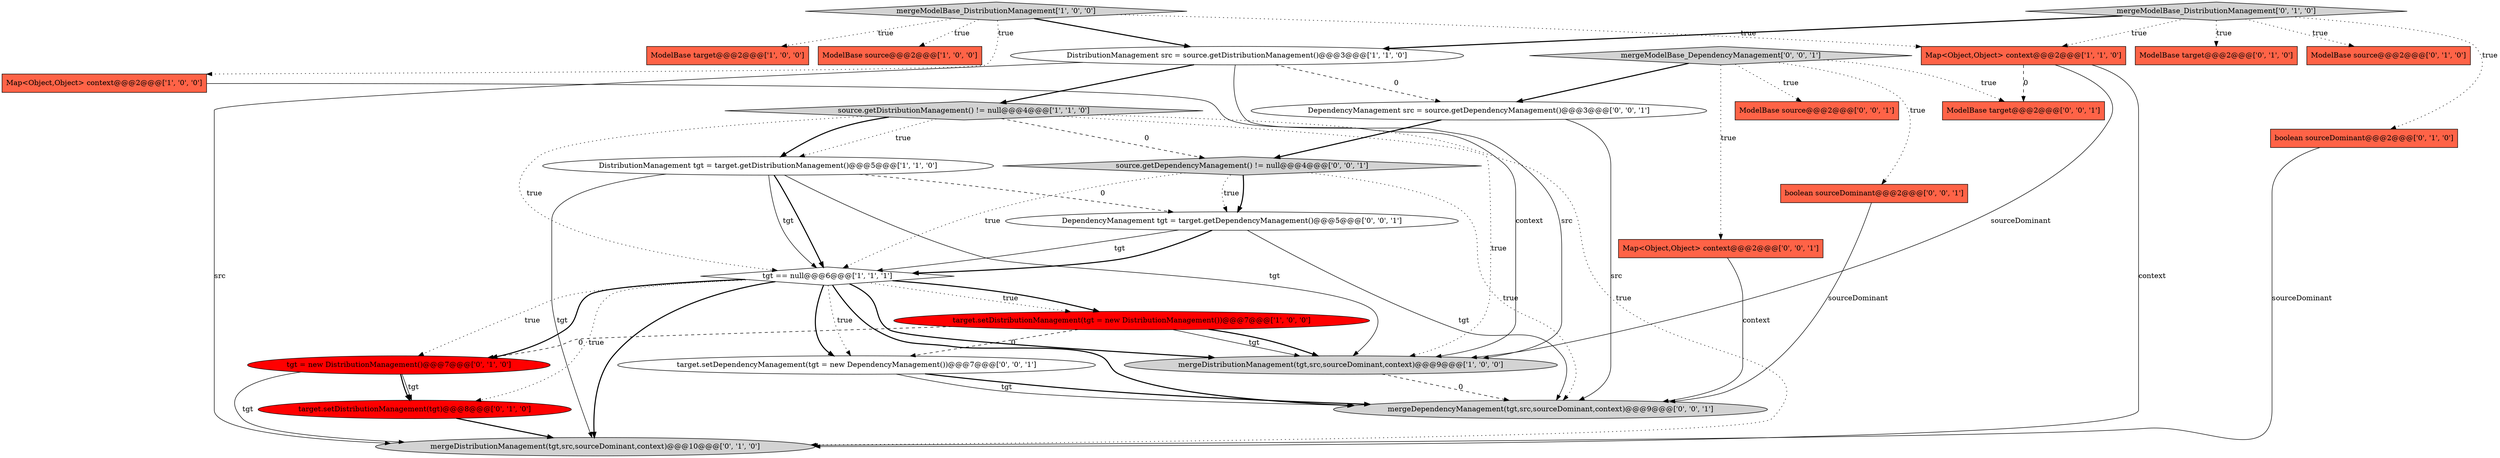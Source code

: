 digraph {
26 [style = filled, label = "ModelBase target@@@2@@@['0', '0', '1']", fillcolor = tomato, shape = box image = "AAA0AAABBB3BBB"];
4 [style = filled, label = "ModelBase target@@@2@@@['1', '0', '0']", fillcolor = tomato, shape = box image = "AAA0AAABBB1BBB"];
9 [style = filled, label = "mergeModelBase_DistributionManagement['1', '0', '0']", fillcolor = lightgray, shape = diamond image = "AAA0AAABBB1BBB"];
12 [style = filled, label = "ModelBase target@@@2@@@['0', '1', '0']", fillcolor = tomato, shape = box image = "AAA0AAABBB2BBB"];
0 [style = filled, label = "mergeDistributionManagement(tgt,src,sourceDominant,context)@@@9@@@['1', '0', '0']", fillcolor = lightgray, shape = ellipse image = "AAA0AAABBB1BBB"];
21 [style = filled, label = "mergeModelBase_DependencyManagement['0', '0', '1']", fillcolor = lightgray, shape = diamond image = "AAA0AAABBB3BBB"];
8 [style = filled, label = "DistributionManagement tgt = target.getDistributionManagement()@@@5@@@['1', '1', '0']", fillcolor = white, shape = ellipse image = "AAA0AAABBB1BBB"];
1 [style = filled, label = "Map<Object,Object> context@@@2@@@['1', '0', '0']", fillcolor = tomato, shape = box image = "AAA0AAABBB1BBB"];
2 [style = filled, label = "DistributionManagement src = source.getDistributionManagement()@@@3@@@['1', '1', '0']", fillcolor = white, shape = ellipse image = "AAA0AAABBB1BBB"];
17 [style = filled, label = "mergeDistributionManagement(tgt,src,sourceDominant,context)@@@10@@@['0', '1', '0']", fillcolor = lightgray, shape = ellipse image = "AAA0AAABBB2BBB"];
18 [style = filled, label = "ModelBase source@@@2@@@['0', '0', '1']", fillcolor = tomato, shape = box image = "AAA0AAABBB3BBB"];
25 [style = filled, label = "target.setDependencyManagement(tgt = new DependencyManagement())@@@7@@@['0', '0', '1']", fillcolor = white, shape = ellipse image = "AAA0AAABBB3BBB"];
3 [style = filled, label = "tgt == null@@@6@@@['1', '1', '1']", fillcolor = white, shape = diamond image = "AAA0AAABBB1BBB"];
20 [style = filled, label = "source.getDependencyManagement() != null@@@4@@@['0', '0', '1']", fillcolor = lightgray, shape = diamond image = "AAA0AAABBB3BBB"];
22 [style = filled, label = "DependencyManagement tgt = target.getDependencyManagement()@@@5@@@['0', '0', '1']", fillcolor = white, shape = ellipse image = "AAA0AAABBB3BBB"];
6 [style = filled, label = "Map<Object,Object> context@@@2@@@['1', '1', '0']", fillcolor = tomato, shape = box image = "AAA0AAABBB1BBB"];
23 [style = filled, label = "mergeDependencyManagement(tgt,src,sourceDominant,context)@@@9@@@['0', '0', '1']", fillcolor = lightgray, shape = ellipse image = "AAA0AAABBB3BBB"];
24 [style = filled, label = "boolean sourceDominant@@@2@@@['0', '0', '1']", fillcolor = tomato, shape = box image = "AAA0AAABBB3BBB"];
15 [style = filled, label = "mergeModelBase_DistributionManagement['0', '1', '0']", fillcolor = lightgray, shape = diamond image = "AAA0AAABBB2BBB"];
27 [style = filled, label = "DependencyManagement src = source.getDependencyManagement()@@@3@@@['0', '0', '1']", fillcolor = white, shape = ellipse image = "AAA0AAABBB3BBB"];
16 [style = filled, label = "ModelBase source@@@2@@@['0', '1', '0']", fillcolor = tomato, shape = box image = "AAA0AAABBB2BBB"];
19 [style = filled, label = "Map<Object,Object> context@@@2@@@['0', '0', '1']", fillcolor = tomato, shape = box image = "AAA0AAABBB3BBB"];
7 [style = filled, label = "target.setDistributionManagement(tgt = new DistributionManagement())@@@7@@@['1', '0', '0']", fillcolor = red, shape = ellipse image = "AAA1AAABBB1BBB"];
10 [style = filled, label = "source.getDistributionManagement() != null@@@4@@@['1', '1', '0']", fillcolor = lightgray, shape = diamond image = "AAA0AAABBB1BBB"];
11 [style = filled, label = "tgt = new DistributionManagement()@@@7@@@['0', '1', '0']", fillcolor = red, shape = ellipse image = "AAA1AAABBB2BBB"];
14 [style = filled, label = "target.setDistributionManagement(tgt)@@@8@@@['0', '1', '0']", fillcolor = red, shape = ellipse image = "AAA1AAABBB2BBB"];
13 [style = filled, label = "boolean sourceDominant@@@2@@@['0', '1', '0']", fillcolor = tomato, shape = box image = "AAA0AAABBB2BBB"];
5 [style = filled, label = "ModelBase source@@@2@@@['1', '0', '0']", fillcolor = tomato, shape = box image = "AAA0AAABBB1BBB"];
3->11 [style = dotted, label="true"];
10->8 [style = dotted, label="true"];
15->2 [style = bold, label=""];
3->7 [style = dotted, label="true"];
11->17 [style = solid, label="tgt"];
9->2 [style = bold, label=""];
11->14 [style = bold, label=""];
2->17 [style = solid, label="src"];
3->25 [style = bold, label=""];
25->23 [style = bold, label=""];
21->27 [style = bold, label=""];
21->18 [style = dotted, label="true"];
0->23 [style = dashed, label="0"];
13->17 [style = solid, label="sourceDominant"];
8->3 [style = bold, label=""];
8->17 [style = solid, label="tgt"];
8->0 [style = solid, label="tgt"];
7->0 [style = solid, label="tgt"];
3->11 [style = bold, label=""];
10->3 [style = dotted, label="true"];
7->11 [style = dashed, label="0"];
2->27 [style = dashed, label="0"];
14->17 [style = bold, label=""];
7->0 [style = bold, label=""];
15->16 [style = dotted, label="true"];
2->10 [style = bold, label=""];
9->6 [style = dotted, label="true"];
3->25 [style = dotted, label="true"];
25->23 [style = solid, label="tgt"];
22->3 [style = solid, label="tgt"];
3->0 [style = bold, label=""];
3->14 [style = dotted, label="true"];
20->22 [style = bold, label=""];
10->17 [style = dotted, label="true"];
15->13 [style = dotted, label="true"];
22->3 [style = bold, label=""];
8->22 [style = dashed, label="0"];
11->14 [style = solid, label="tgt"];
3->23 [style = bold, label=""];
8->3 [style = solid, label="tgt"];
10->8 [style = bold, label=""];
21->26 [style = dotted, label="true"];
19->23 [style = solid, label="context"];
6->0 [style = solid, label="sourceDominant"];
3->7 [style = bold, label=""];
21->24 [style = dotted, label="true"];
6->26 [style = dashed, label="0"];
15->6 [style = dotted, label="true"];
21->19 [style = dotted, label="true"];
6->17 [style = solid, label="context"];
27->23 [style = solid, label="src"];
20->23 [style = dotted, label="true"];
9->1 [style = dotted, label="true"];
1->0 [style = solid, label="context"];
7->25 [style = dashed, label="0"];
9->4 [style = dotted, label="true"];
15->12 [style = dotted, label="true"];
3->17 [style = bold, label=""];
10->0 [style = dotted, label="true"];
2->0 [style = solid, label="src"];
20->3 [style = dotted, label="true"];
10->20 [style = dashed, label="0"];
20->22 [style = dotted, label="true"];
27->20 [style = bold, label=""];
24->23 [style = solid, label="sourceDominant"];
22->23 [style = solid, label="tgt"];
9->5 [style = dotted, label="true"];
}
